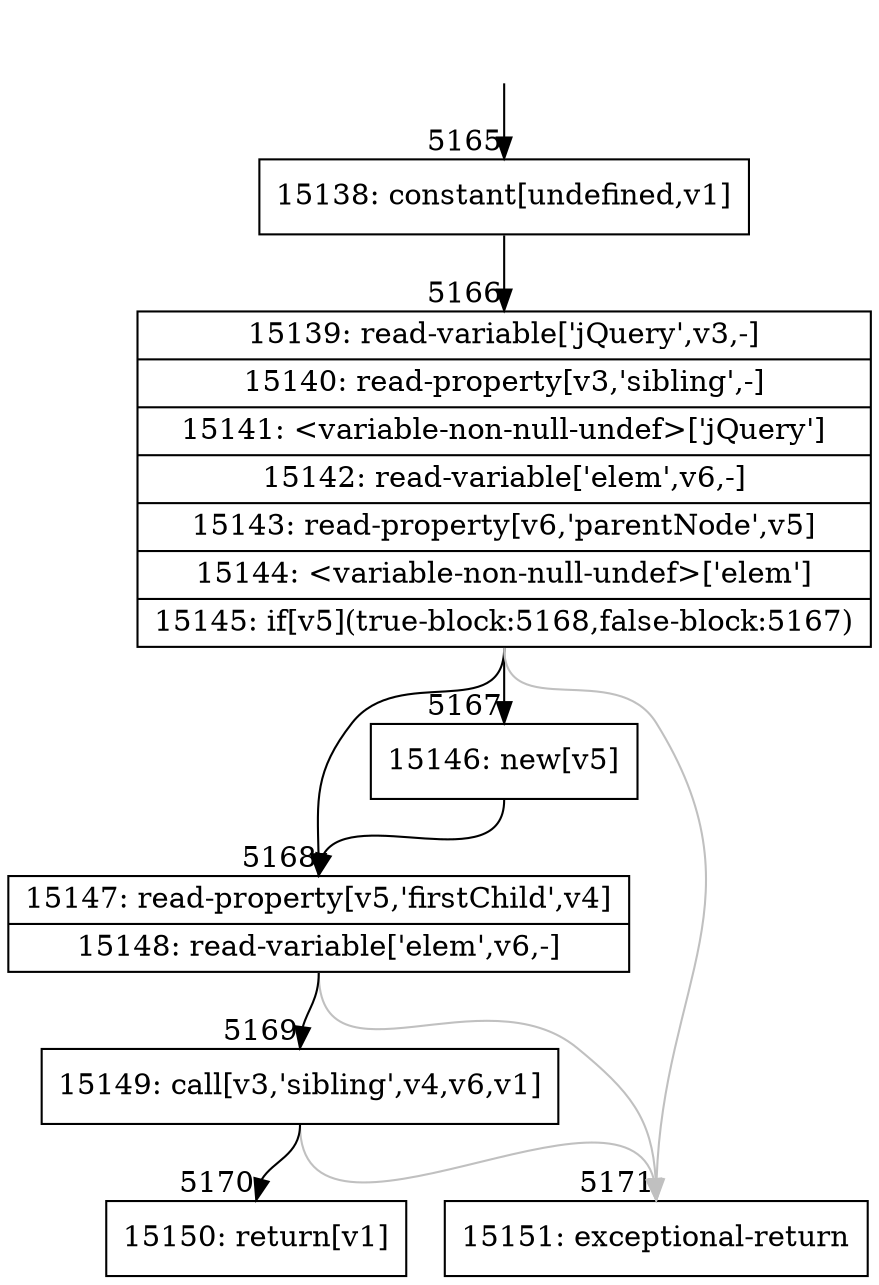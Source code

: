 digraph {
rankdir="TD"
BB_entry334[shape=none,label=""];
BB_entry334 -> BB5165 [tailport=s, headport=n, headlabel="    5165"]
BB5165 [shape=record label="{15138: constant[undefined,v1]}" ] 
BB5165 -> BB5166 [tailport=s, headport=n, headlabel="      5166"]
BB5166 [shape=record label="{15139: read-variable['jQuery',v3,-]|15140: read-property[v3,'sibling',-]|15141: \<variable-non-null-undef\>['jQuery']|15142: read-variable['elem',v6,-]|15143: read-property[v6,'parentNode',v5]|15144: \<variable-non-null-undef\>['elem']|15145: if[v5](true-block:5168,false-block:5167)}" ] 
BB5166 -> BB5168 [tailport=s, headport=n, headlabel="      5168"]
BB5166 -> BB5167 [tailport=s, headport=n, headlabel="      5167"]
BB5166 -> BB5171 [tailport=s, headport=n, color=gray, headlabel="      5171"]
BB5167 [shape=record label="{15146: new[v5]}" ] 
BB5167 -> BB5168 [tailport=s, headport=n]
BB5168 [shape=record label="{15147: read-property[v5,'firstChild',v4]|15148: read-variable['elem',v6,-]}" ] 
BB5168 -> BB5169 [tailport=s, headport=n, headlabel="      5169"]
BB5168 -> BB5171 [tailport=s, headport=n, color=gray]
BB5169 [shape=record label="{15149: call[v3,'sibling',v4,v6,v1]}" ] 
BB5169 -> BB5170 [tailport=s, headport=n, headlabel="      5170"]
BB5169 -> BB5171 [tailport=s, headport=n, color=gray]
BB5170 [shape=record label="{15150: return[v1]}" ] 
BB5171 [shape=record label="{15151: exceptional-return}" ] 
}
